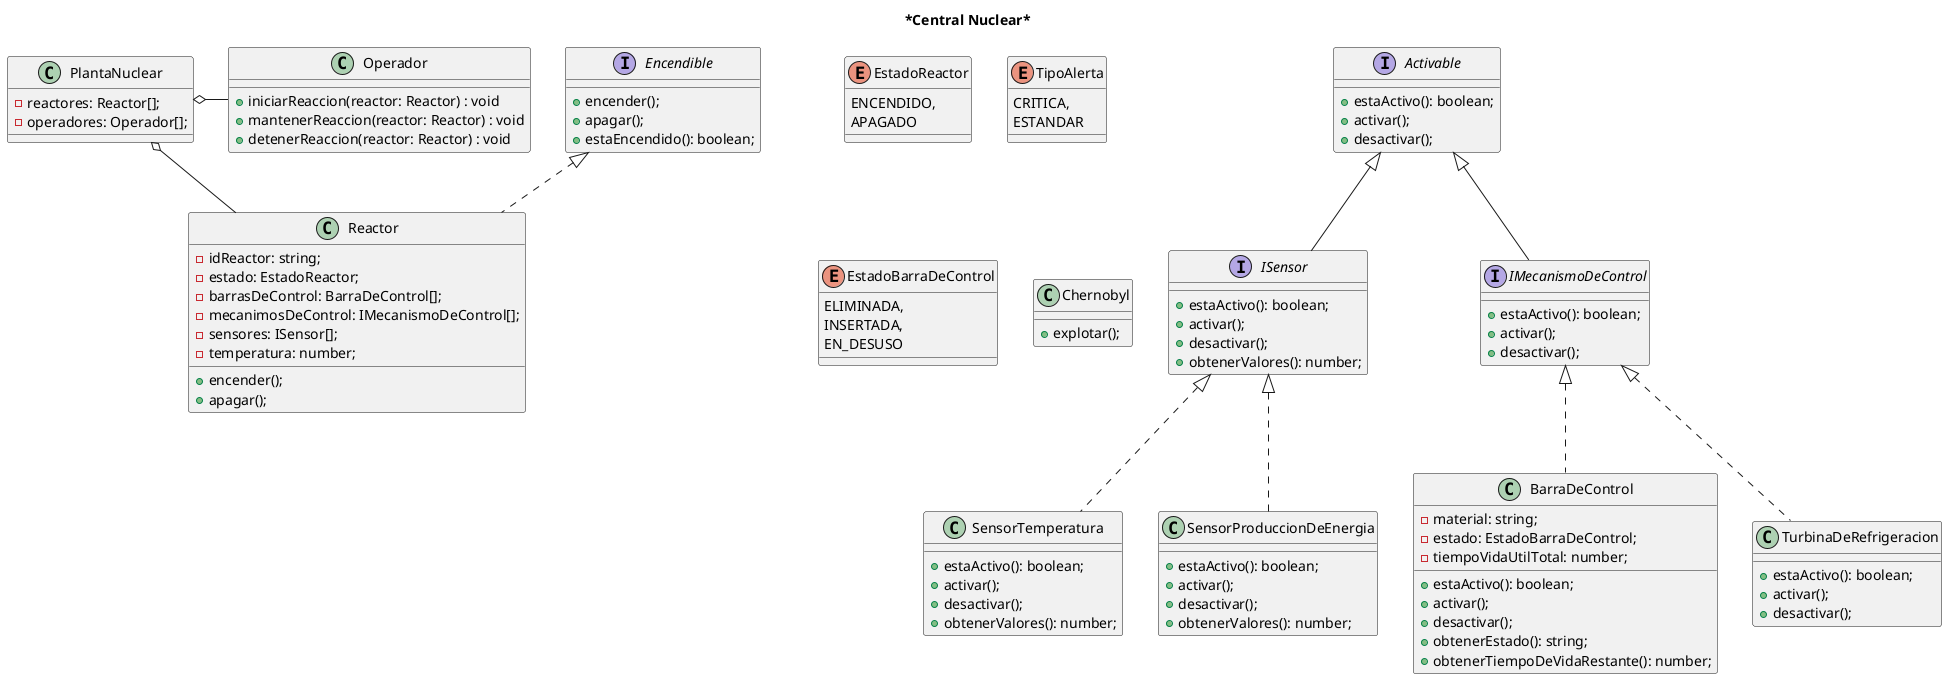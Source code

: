 @startuml

title ***Central Nuclear***

' Planta nuclear
class PlantaNuclear {
    - reactores: Reactor[];
    - operadores: Operador[];
}

' Reactor
class Reactor implements Encendible {
    - idReactor: string;
    - estado: EstadoReactor;
    - barrasDeControl: BarraDeControl[];
    - mecanimosDeControl: IMecanismoDeControl[];
    - sensores: ISensor[];
    - temperatura: number;
    + encender();
    + apagar();
}

enum EstadoReactor {
    ENCENDIDO,
    APAGADO
}

enum TipoAlerta {
    CRITICA,
    ESTANDAR
}

' Operador
class Operador {
    + iniciarReaccion(reactor: Reactor) : void
    + mantenerReaccion(reactor: Reactor) : void
    + detenerReaccion(reactor: Reactor) : void
}

'Interfaces generales
interface Encendible {
    + encender();
    + apagar();
    + estaEncendido(): boolean;
}

interface Activable {
    + estaActivo(): boolean;
    + activar();
    + desactivar();
}


'Sensores
interface ISensor implements Activable {
    + estaActivo(): boolean;
    + activar();
    + desactivar();
    + obtenerValores(): number;
}

class SensorTemperatura implements ISensor {
    ' lee en °C
    + estaActivo(): boolean;
    + activar();
    + desactivar();
    + obtenerValores(): number;
}

class SensorProduccionDeEnergia implements ISensor {
    ' lee en watts
    + estaActivo(): boolean;
    + activar();
    + desactivar();
    + obtenerValores(): number;
}

' Mecanismos de control
interface IMecanismoDeControl implements Activable {
    + estaActivo(): boolean;
    + activar();
    + desactivar();
}

'' Barra de control
class BarraDeControl implements IMecanismoDeControl {
    - material: string;
    - estado: EstadoBarraDeControl;
    - tiempoVidaUtilTotal: number;
    + estaActivo(): boolean;
    'insertar barra
    + activar(); 
    ' quitar barra
    + desactivar(); 
    + obtenerEstado(): string;
    + obtenerTiempoDeVidaRestante(): number;
}

enum EstadoBarraDeControl {
    ELIMINADA,
    INSERTADA,
    EN_DESUSO
}

'' Turbina de refrigeración
class TurbinaDeRefrigeracion implements IMecanismoDeControl {
    + estaActivo(): boolean;
    + activar(); 
    + desactivar(); 
}


' Easter egg...

class Chernobyl {
    + explotar();
}

'Relaciones
Reactor -u-o PlantaNuclear
Operador -l-o PlantaNuclear

@enduml

'Cambios sugeridos en PR
'- establecer relaciones entre clases
'- cambiar nombre propiedad barra de control (remainingRodLifePct => totalRodLife), el % lo podemos resolver un método que lo calcule en base al tiempo
'- agregar clases de turbinas, condensador y generador (y alguna otra de la base de funcionamiento si consideramos que es necesaria)
'- agregar Clase operador
' agregar Interface común entre los mecanismos de control (sensor de temperatura, barras de control y turbinas de refrigeración)
